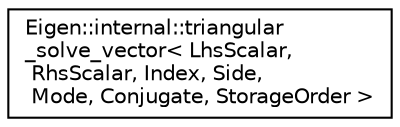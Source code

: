digraph "Graphical Class Hierarchy"
{
  edge [fontname="Helvetica",fontsize="10",labelfontname="Helvetica",labelfontsize="10"];
  node [fontname="Helvetica",fontsize="10",shape=record];
  rankdir="LR";
  Node1 [label="Eigen::internal::triangular\l_solve_vector\< LhsScalar,\l RhsScalar, Index, Side,\l Mode, Conjugate, StorageOrder \>",height=0.2,width=0.4,color="black", fillcolor="white", style="filled",URL="$struct_eigen_1_1internal_1_1triangular__solve__vector.html"];
}
